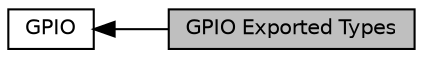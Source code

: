digraph "GPIO Exported Types"
{
  edge [fontname="Helvetica",fontsize="10",labelfontname="Helvetica",labelfontsize="10"];
  node [fontname="Helvetica",fontsize="10",shape=record];
  rankdir=LR;
  Node0 [label="GPIO Exported Types",height=0.2,width=0.4,color="black", fillcolor="grey75", style="filled", fontcolor="black"];
  Node1 [label="GPIO",height=0.2,width=0.4,color="black", fillcolor="white", style="filled",URL="$group___g_p_i_o.html",tooltip="GPIO HAL module driver. "];
  Node1->Node0 [shape=plaintext, dir="back", style="solid"];
}
